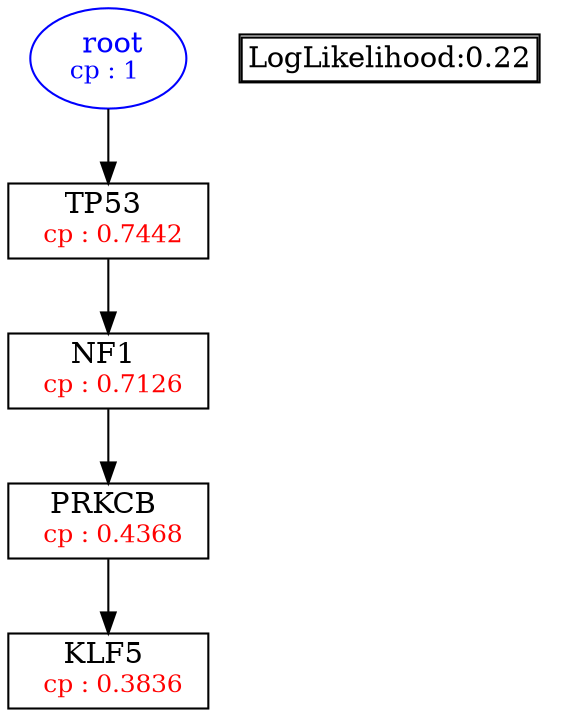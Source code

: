 digraph tree {
    "root" [label=<<font color='Blue'> root</font><br/><font color='Blue' POINT-SIZE='12'>cp : 1 </font>>, shape=oval, color=Blue];
    "S3" [label =<TP53 <br/> <font color='Red' POINT-SIZE='12'> cp : 0.7442 </font>>, shape=box];
    "S4" [label =<NF1 <br/> <font color='Red' POINT-SIZE='12'> cp : 0.7126 </font>>, shape=box];
    "S2" [label =<PRKCB <br/> <font color='Red' POINT-SIZE='12'> cp : 0.4368 </font>>, shape=box];
    "S1" [label =<KLF5 <br/> <font color='Red' POINT-SIZE='12'> cp : 0.3836 </font>>, shape=box];
    "root" -> "S3";
    "S3" -> "S4";
    "S4" -> "S2";
    "S2" -> "S1";

    node[shape=plaintext]
    fontsize="10"
    struct1 [label=
    <<TABLE BORDER="1" CELLBORDER="1" CELLSPACING="0" >
    <TR><TD ALIGN="LEFT">LogLikelihood:0.22</TD></TR>
    </TABLE>>];

}
